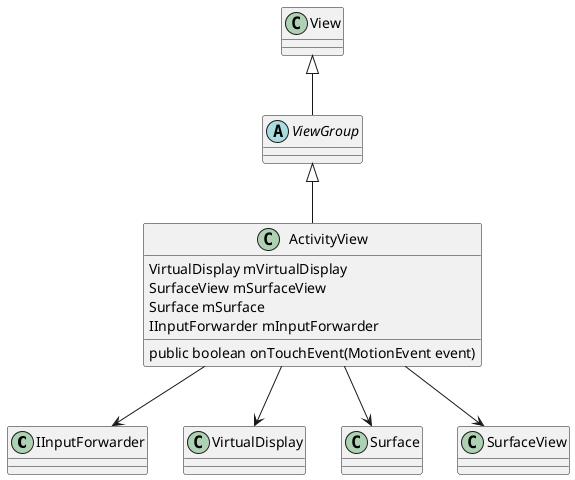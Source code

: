 @startuml
'https://plantuml.com/class-diagram


class IInputForwarder {

}
class VirtualDisplay {

}
class Surface {

}
class SurfaceView {

}
class ActivityView {
VirtualDisplay mVirtualDisplay
SurfaceView mSurfaceView
Surface mSurface
IInputForwarder mInputForwarder
public boolean onTouchEvent(MotionEvent event)
}
abstract class ViewGroup {

}
class View {

}

View <|-- ViewGroup
ViewGroup <|-- ActivityView
ActivityView --> SurfaceView
ActivityView --> Surface
ActivityView --> VirtualDisplay
ActivityView --> IInputForwarder

@enduml